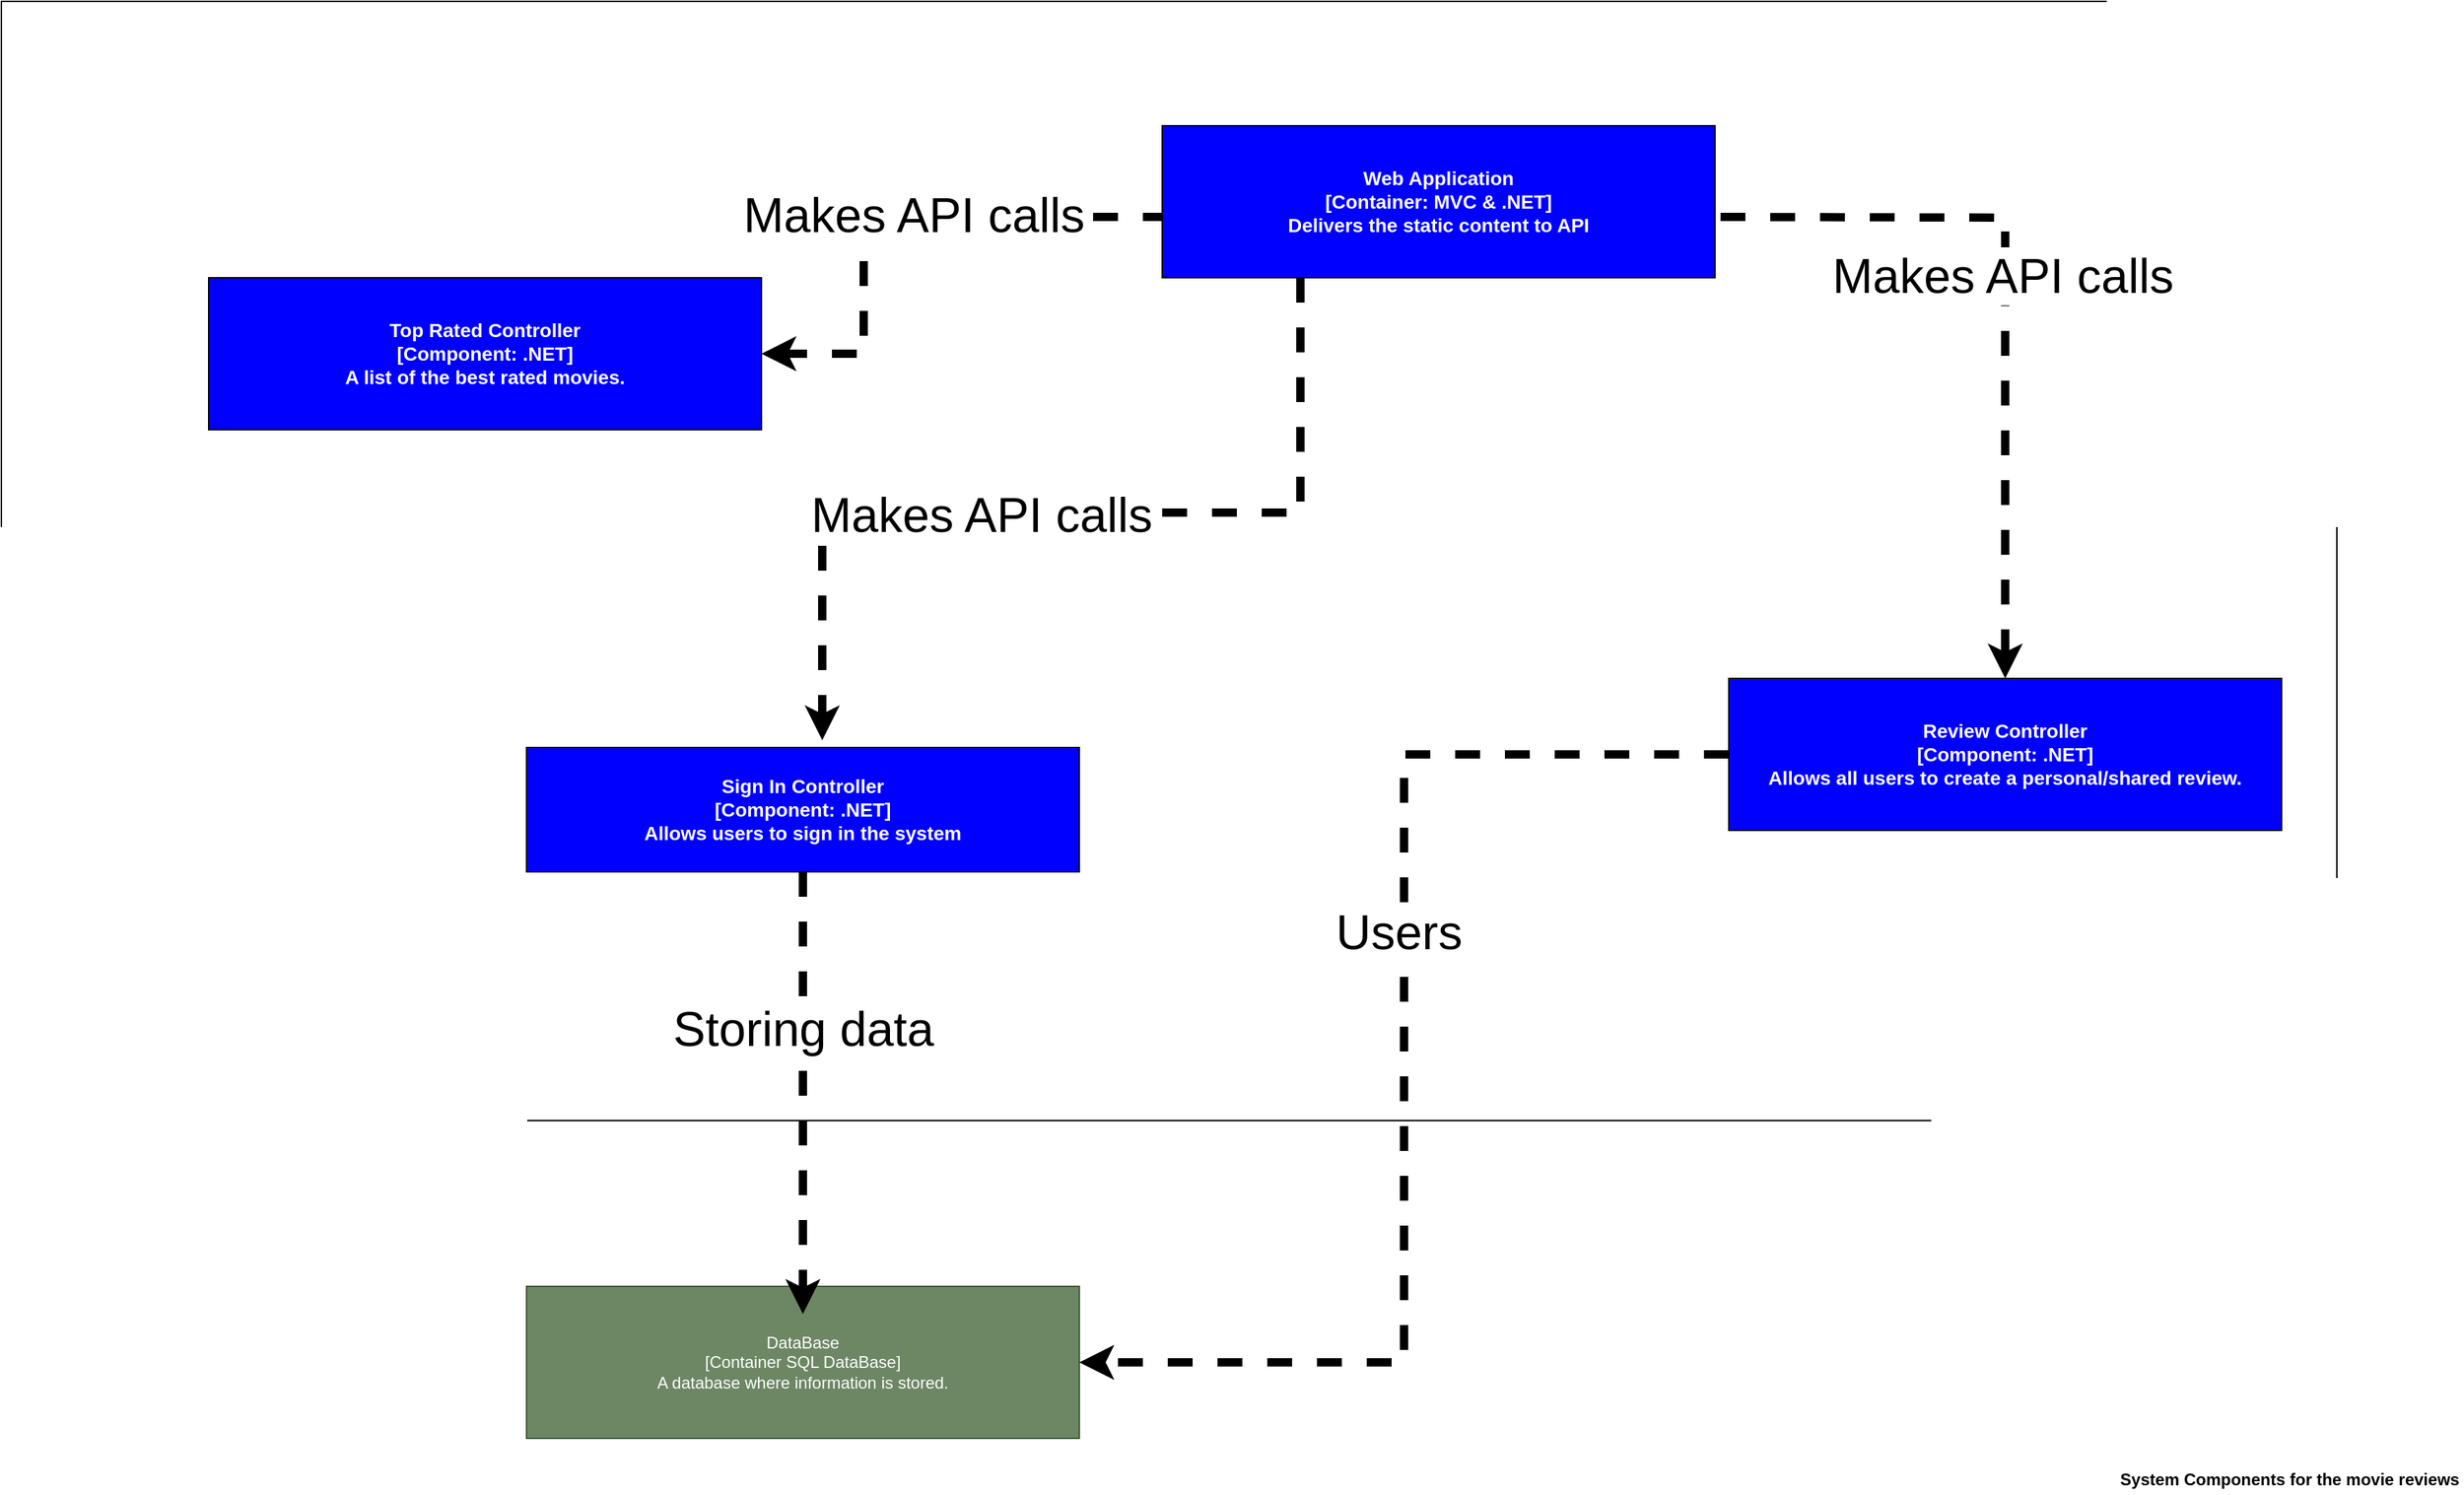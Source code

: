 <mxfile version="12.5.1"><diagram name="Page-1" id="97916047-d0de-89f5-080d-49f4d83e522f"><mxGraphModel dx="2618.5" dy="1656.5" grid="1" gridSize="10" guides="1" tooltips="1" connect="1" arrows="1" fold="1" page="1" pageScale="1.5" pageWidth="1169" pageHeight="827" background="#ffffff" math="0" shadow="0"><root><mxCell id="0"/><mxCell id="1" parent="0"/><mxCell id="r5oMcl2myM7RwR8SYuAL-33" value="&lt;b&gt;System Components for the movie reviews&lt;/b&gt;" style="text;html=1;strokeColor=none;fillColor=none;align=center;verticalAlign=middle;whiteSpace=wrap;rounded=0;" parent="1" vertex="1"><mxGeometry x="1381" y="970" width="250" height="20" as="geometry"/></mxCell><mxCell id="_RkRAvHv-tV2VE7zVMr2-9" value="DataBase&lt;br&gt;[Container SQL DataBase]&lt;br&gt;A database where information is stored." style="rounded=1;whiteSpace=wrap;html=1;fillColor=#6d8764;arcSize=0;strokeColor=#3A5431;fontColor=#ffffff;" vertex="1" parent="1"><mxGeometry x="230" y="840" width="400" height="110" as="geometry"/></mxCell><mxCell id="_RkRAvHv-tV2VE7zVMr2-18" value="&lt;font color=&quot;#ffffff&quot;&gt;&lt;span style=&quot;font-size: 14px&quot;&gt;&lt;b&gt;Top Rated Controller&lt;/b&gt;&lt;/span&gt;&lt;/font&gt;&lt;br style=&quot;padding: 0px ; margin: 0px ; color: rgb(255 , 255 , 255) ; font-size: 14px ; font-weight: 700&quot;&gt;&lt;span style=&quot;color: rgb(255 , 255 , 255) ; font-size: 14px ; font-weight: 700&quot;&gt;[Component: .NET]&lt;/span&gt;&lt;br style=&quot;padding: 0px ; margin: 0px ; color: rgb(255 , 255 , 255) ; font-size: 14px ; font-weight: 700&quot;&gt;&lt;span style=&quot;color: rgb(255 , 255 , 255) ; font-size: 14px ; font-weight: 700&quot;&gt;A list of the best rated movies.&lt;/span&gt;" style="rounded=0;whiteSpace=wrap;html=1;fillColor=#0000FF;" vertex="1" parent="1"><mxGeometry y="110" width="400" height="110" as="geometry"/></mxCell><mxCell id="_RkRAvHv-tV2VE7zVMr2-32" style="edgeStyle=orthogonalEdgeStyle;rounded=0;orthogonalLoop=1;jettySize=auto;html=1;exitX=1;exitY=0.5;exitDx=0;exitDy=0;entryX=0.5;entryY=0;entryDx=0;entryDy=0;dashed=1;strokeColor=#000000;strokeWidth=6;fillColor=none;" edge="1" parent="1" target="_RkRAvHv-tV2VE7zVMr2-20"><mxGeometry relative="1" as="geometry"><mxPoint x="1094" y="66" as="sourcePoint"/><mxPoint x="1184" y="330" as="targetPoint"/></mxGeometry></mxCell><mxCell id="_RkRAvHv-tV2VE7zVMr2-42" value="Makes API calls" style="text;html=1;align=center;verticalAlign=middle;resizable=0;points=[];labelBackgroundColor=#ffffff;fontSize=35;" vertex="1" connectable="0" parent="_RkRAvHv-tV2VE7zVMr2-32"><mxGeometry x="-0.249" y="-41" relative="1" as="geometry"><mxPoint x="1" as="offset"/></mxGeometry></mxCell><mxCell id="_RkRAvHv-tV2VE7zVMr2-33" style="edgeStyle=orthogonalEdgeStyle;rounded=0;orthogonalLoop=1;jettySize=auto;html=1;exitX=0;exitY=0.5;exitDx=0;exitDy=0;dashed=1;strokeColor=#000000;strokeWidth=6;fillColor=none;" edge="1" parent="1" target="_RkRAvHv-tV2VE7zVMr2-18"><mxGeometry relative="1" as="geometry"><mxPoint x="694" y="66" as="sourcePoint"/><Array as="points"><mxPoint x="474" y="66"/></Array></mxGeometry></mxCell><mxCell id="_RkRAvHv-tV2VE7zVMr2-44" value="Makes API calls" style="text;html=1;align=center;verticalAlign=middle;resizable=0;points=[];labelBackgroundColor=#ffffff;fontSize=35;" vertex="1" connectable="0" parent="_RkRAvHv-tV2VE7zVMr2-33"><mxGeometry x="-0.062" y="-2" relative="1" as="geometry"><mxPoint as="offset"/></mxGeometry></mxCell><mxCell id="_RkRAvHv-tV2VE7zVMr2-34" style="edgeStyle=orthogonalEdgeStyle;rounded=0;orthogonalLoop=1;jettySize=auto;html=1;exitX=0.25;exitY=1;exitDx=0;exitDy=0;entryX=0.535;entryY=-0.058;entryDx=0;entryDy=0;entryPerimeter=0;dashed=1;strokeColor=#000000;strokeWidth=6;fillColor=none;" edge="1" parent="1" source="_RkRAvHv-tV2VE7zVMr2-19" target="_RkRAvHv-tV2VE7zVMr2-23"><mxGeometry relative="1" as="geometry"/></mxCell><mxCell id="_RkRAvHv-tV2VE7zVMr2-43" value="Makes API calls" style="text;html=1;align=center;verticalAlign=middle;resizable=0;points=[];labelBackgroundColor=#ffffff;fontSize=35;" vertex="1" connectable="0" parent="_RkRAvHv-tV2VE7zVMr2-34"><mxGeometry x="0.179" y="1" relative="1" as="geometry"><mxPoint as="offset"/></mxGeometry></mxCell><mxCell id="_RkRAvHv-tV2VE7zVMr2-19" value="&lt;span style=&quot;color: rgb(255 , 255 , 255) ; font-size: 14px ; font-weight: 700&quot;&gt;Web Application&lt;/span&gt;&lt;br style=&quot;padding: 0px ; margin: 0px ; color: rgb(255 , 255 , 255) ; font-size: 14px ; font-weight: 700&quot;&gt;&lt;span style=&quot;color: rgb(255 , 255 , 255) ; font-size: 14px ; font-weight: 700&quot;&gt;[Container: MVC &amp;amp; .NET]&lt;/span&gt;&lt;br style=&quot;padding: 0px ; margin: 0px ; color: rgb(255 , 255 , 255) ; font-size: 14px ; font-weight: 700&quot;&gt;&lt;span style=&quot;color: rgb(255 , 255 , 255) ; font-size: 14px ; font-weight: 700&quot;&gt;Delivers the static content to API&lt;/span&gt;" style="rounded=0;whiteSpace=wrap;html=1;fillColor=#0000FF;" vertex="1" parent="1"><mxGeometry x="690" width="400" height="110" as="geometry"/></mxCell><mxCell id="_RkRAvHv-tV2VE7zVMr2-35" style="edgeStyle=orthogonalEdgeStyle;rounded=0;orthogonalLoop=1;jettySize=auto;html=1;entryX=1;entryY=0.5;entryDx=0;entryDy=0;dashed=1;strokeColor=#000000;strokeWidth=6;fillColor=none;" edge="1" parent="1" source="_RkRAvHv-tV2VE7zVMr2-20" target="_RkRAvHv-tV2VE7zVMr2-9"><mxGeometry relative="1" as="geometry"/></mxCell><mxCell id="_RkRAvHv-tV2VE7zVMr2-41" value="Users" style="text;html=1;align=center;verticalAlign=middle;resizable=0;points=[];labelBackgroundColor=#ffffff;fontSize=35;" vertex="1" connectable="0" parent="_RkRAvHv-tV2VE7zVMr2-35"><mxGeometry x="-0.483" y="128" relative="1" as="geometry"><mxPoint x="-132" y="128" as="offset"/></mxGeometry></mxCell><mxCell id="_RkRAvHv-tV2VE7zVMr2-20" value="&lt;font color=&quot;#ffffff&quot;&gt;&lt;span style=&quot;font-size: 14px&quot;&gt;&lt;b&gt;Review Controller&lt;/b&gt;&lt;/span&gt;&lt;/font&gt;&lt;br style=&quot;padding: 0px ; margin: 0px ; color: rgb(255 , 255 , 255) ; font-size: 14px ; font-weight: 700&quot;&gt;&lt;span style=&quot;color: rgb(255 , 255 , 255) ; font-size: 14px ; font-weight: 700&quot;&gt;[Component: .NET]&lt;/span&gt;&lt;br style=&quot;padding: 0px ; margin: 0px ; color: rgb(255 , 255 , 255) ; font-size: 14px ; font-weight: 700&quot;&gt;&lt;span style=&quot;color: rgb(255 , 255 , 255) ; font-size: 14px ; font-weight: 700&quot;&gt;Allows all users to create a personal/shared review.&lt;/span&gt;" style="rounded=0;whiteSpace=wrap;html=1;fillColor=#0000FF;" vertex="1" parent="1"><mxGeometry x="1100" y="400" width="400" height="110" as="geometry"/></mxCell><mxCell id="_RkRAvHv-tV2VE7zVMr2-31" style="edgeStyle=orthogonalEdgeStyle;rounded=0;orthogonalLoop=1;jettySize=auto;html=1;exitX=0.5;exitY=1;exitDx=0;exitDy=0;entryX=0.5;entryY=0.182;entryDx=0;entryDy=0;entryPerimeter=0;dashed=1;strokeColor=#000000;strokeWidth=6;fillColor=none;" edge="1" parent="1" source="_RkRAvHv-tV2VE7zVMr2-23" target="_RkRAvHv-tV2VE7zVMr2-9"><mxGeometry relative="1" as="geometry"/></mxCell><mxCell id="_RkRAvHv-tV2VE7zVMr2-45" value="Storing data" style="text;html=1;align=center;verticalAlign=middle;resizable=0;points=[];labelBackgroundColor=#ffffff;fontSize=35;" vertex="1" connectable="0" parent="_RkRAvHv-tV2VE7zVMr2-31"><mxGeometry x="-0.294" relative="1" as="geometry"><mxPoint as="offset"/></mxGeometry></mxCell><mxCell id="_RkRAvHv-tV2VE7zVMr2-23" value="&lt;span style=&quot;color: rgb(255 , 255 , 255) ; font-size: 14px ; font-weight: 700&quot;&gt;Sign In Controller&lt;/span&gt;&lt;br style=&quot;padding: 0px ; margin: 0px ; color: rgb(255 , 255 , 255) ; font-size: 14px ; font-weight: 700&quot;&gt;&lt;span style=&quot;color: rgb(255 , 255 , 255) ; font-size: 14px ; font-weight: 700&quot;&gt;[Component: .NET]&lt;/span&gt;&lt;br style=&quot;padding: 0px ; margin: 0px ; color: rgb(255 , 255 , 255) ; font-size: 14px ; font-weight: 700&quot;&gt;&lt;span style=&quot;color: rgb(255 , 255 , 255) ; font-size: 14px ; font-weight: 700&quot;&gt;Allows users to sign in the system&lt;/span&gt;" style="rounded=0;whiteSpace=wrap;html=1;fillColor=#0000FF;" vertex="1" parent="1"><mxGeometry x="230" y="450" width="400" height="90" as="geometry"/></mxCell><mxCell id="_RkRAvHv-tV2VE7zVMr2-39" value="" style="rounded=0;whiteSpace=wrap;html=1;fillColor=none;" vertex="1" parent="1"><mxGeometry x="-150" y="-90" width="1690" height="810" as="geometry"/></mxCell></root></mxGraphModel></diagram></mxfile>